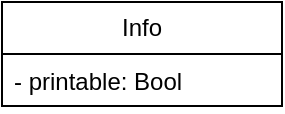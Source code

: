 <mxfile version="21.0.2" type="github"><diagram name="Page-1" id="PBq0I00jeb4hoQPt9tAd"><mxGraphModel dx="868" dy="488" grid="1" gridSize="10" guides="1" tooltips="1" connect="1" arrows="1" fold="1" page="1" pageScale="1" pageWidth="850" pageHeight="1100" math="0" shadow="0"><root><mxCell id="0"/><mxCell id="1" parent="0"/><mxCell id="9-NztksZ7rd8ZKV5OuRD-2" value="Info" style="swimlane;fontStyle=0;childLayout=stackLayout;horizontal=1;startSize=26;fillColor=none;horizontalStack=0;resizeParent=1;resizeParentMax=0;resizeLast=0;collapsible=1;marginBottom=0;whiteSpace=wrap;html=1;" vertex="1" parent="1"><mxGeometry x="410" y="150" width="140" height="52" as="geometry"/></mxCell><mxCell id="9-NztksZ7rd8ZKV5OuRD-3" value="- printable: Bool&lt;br&gt;" style="text;strokeColor=none;fillColor=none;align=left;verticalAlign=top;spacingLeft=4;spacingRight=4;overflow=hidden;rotatable=0;points=[[0,0.5],[1,0.5]];portConstraint=eastwest;whiteSpace=wrap;html=1;" vertex="1" parent="9-NztksZ7rd8ZKV5OuRD-2"><mxGeometry y="26" width="140" height="26" as="geometry"/></mxCell></root></mxGraphModel></diagram></mxfile>